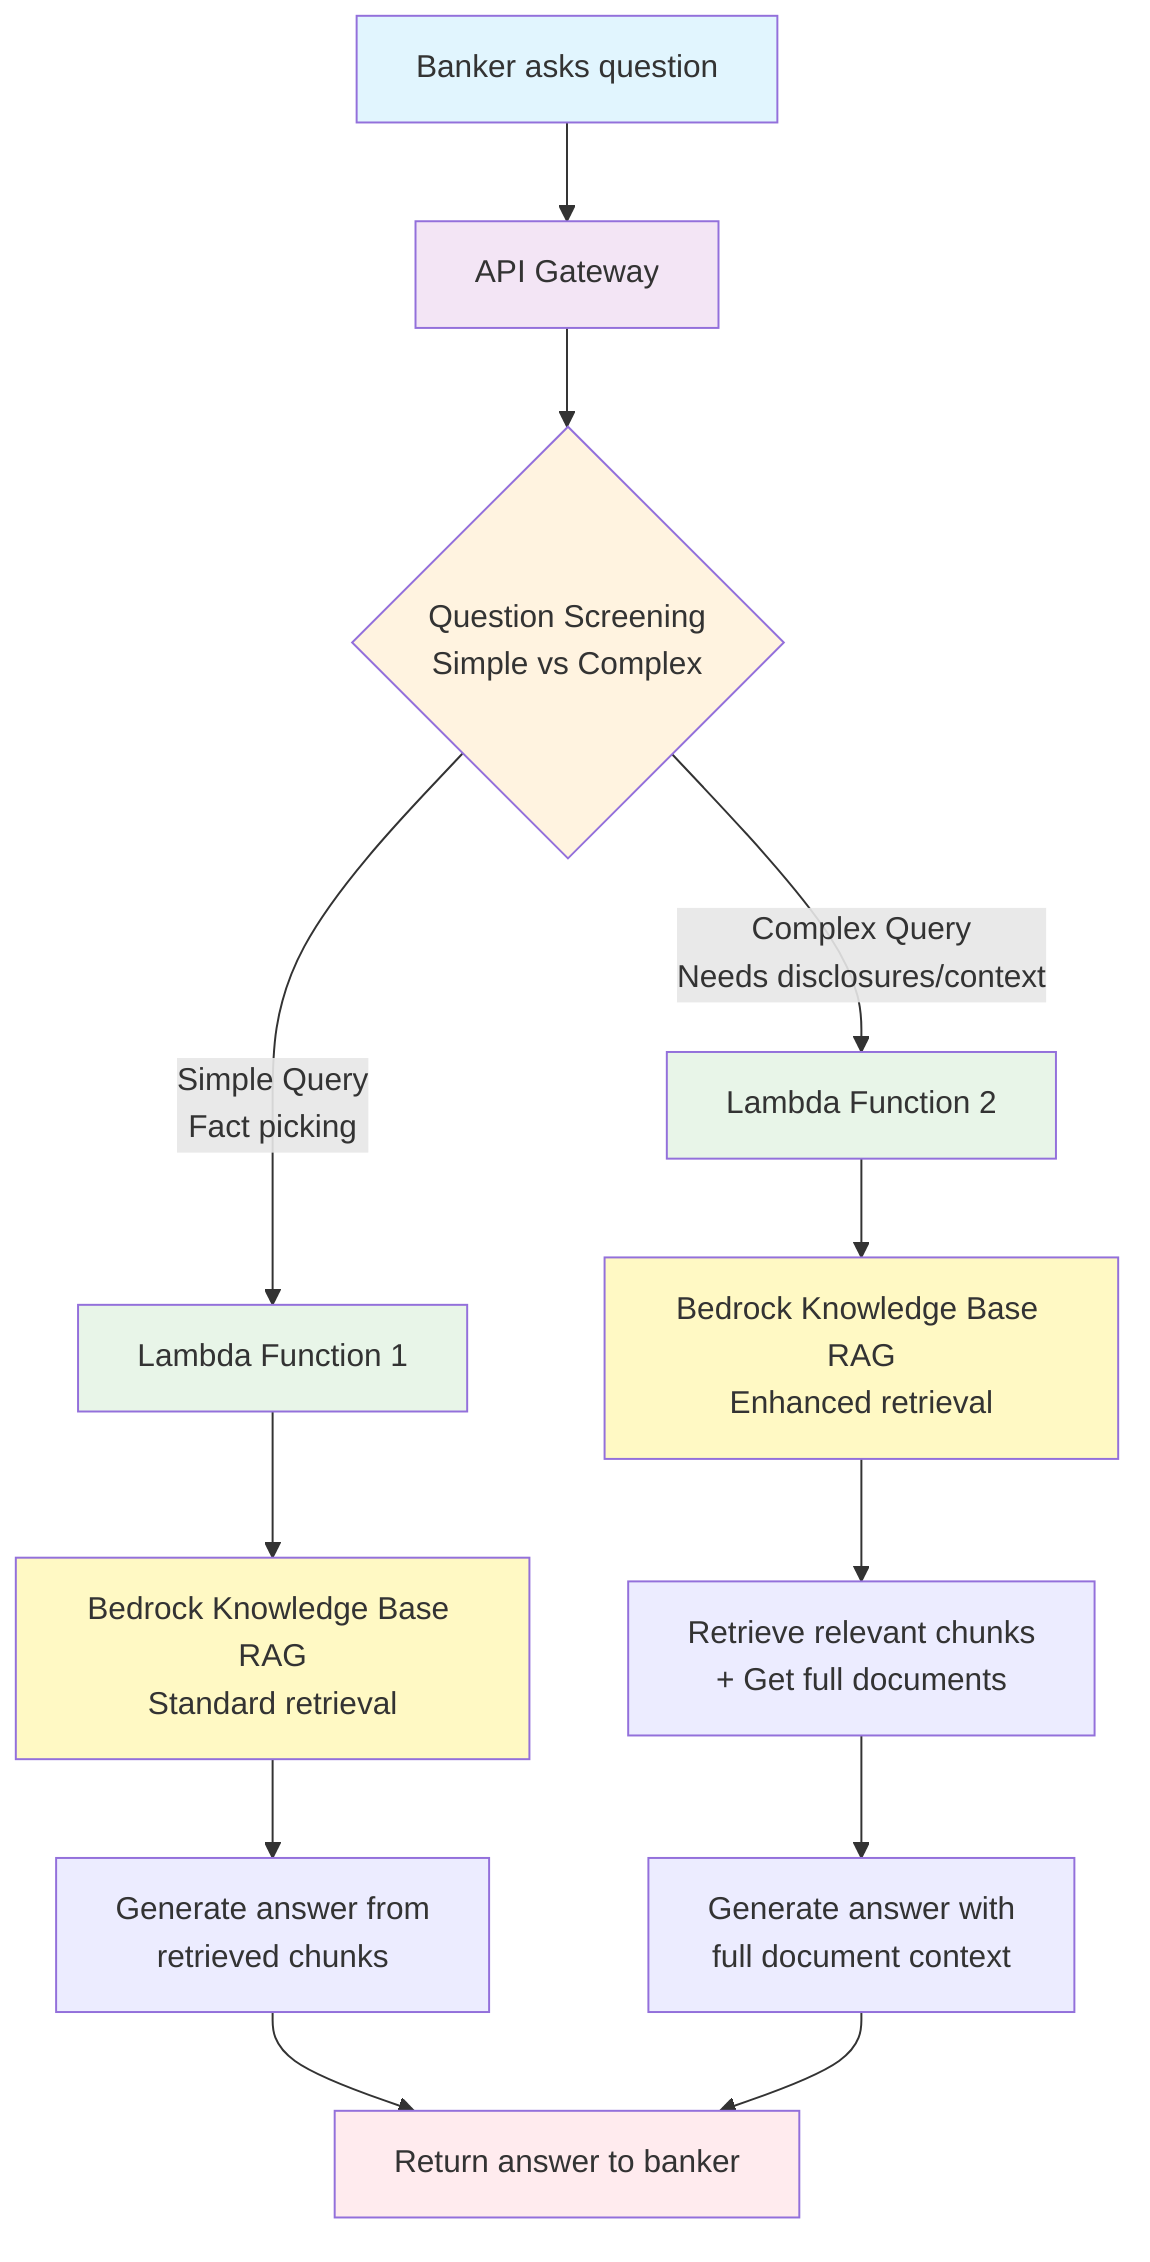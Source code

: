 flowchart TD
    A[Banker asks question] --> B[API Gateway]
    B --> C{Question Screening<br/>Simple vs Complex}
    
    C -->|Simple Query<br/>Fact picking| D[Lambda Function 1]
    C -->|Complex Query<br/>Needs disclosures/context| E[Lambda Function 2]
    
    D --> F[Bedrock Knowledge Base RAG<br/>Standard retrieval]
    F --> G[Generate answer from<br/>retrieved chunks]
    G --> I[Return answer to banker]
    
    E --> H[Bedrock Knowledge Base RAG<br/>Enhanced retrieval]
    H --> J[Retrieve relevant chunks<br/>+ Get full documents]
    J --> K[Generate answer with<br/>full document context]
    K --> I
    
    style A fill:#e1f5fe
    style B fill:#f3e5f5
    style C fill:#fff3e0
    style D fill:#e8f5e8
    style E fill:#e8f5e8
    style F fill:#fff9c4
    style H fill:#fff9c4
    style I fill:#ffebee